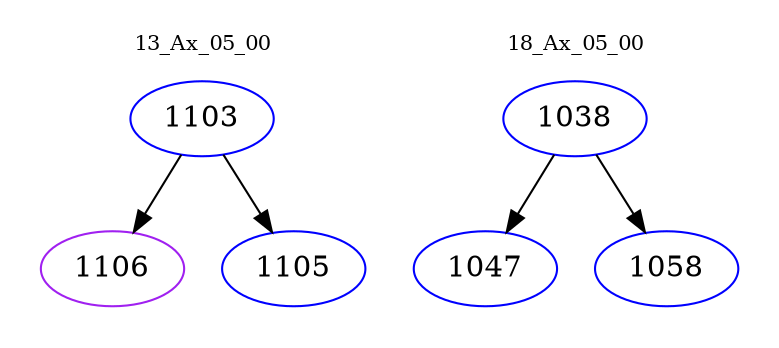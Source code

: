 digraph{
subgraph cluster_0 {
color = white
label = "13_Ax_05_00";
fontsize=10;
T0_1103 [label="1103", color="blue"]
T0_1103 -> T0_1106 [color="black"]
T0_1106 [label="1106", color="purple"]
T0_1103 -> T0_1105 [color="black"]
T0_1105 [label="1105", color="blue"]
}
subgraph cluster_1 {
color = white
label = "18_Ax_05_00";
fontsize=10;
T1_1038 [label="1038", color="blue"]
T1_1038 -> T1_1047 [color="black"]
T1_1047 [label="1047", color="blue"]
T1_1038 -> T1_1058 [color="black"]
T1_1058 [label="1058", color="blue"]
}
}
